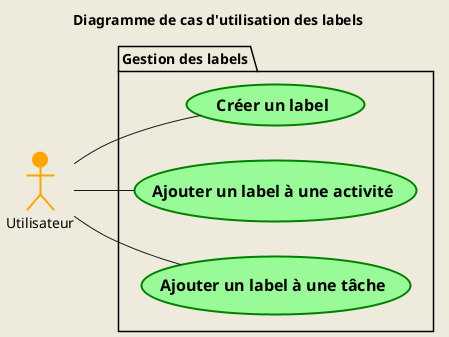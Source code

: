 @startuml UseCase5
title Diagramme de cas d'utilisation des labels

left to right direction
skinparam style strictuml
skinparam backgroundColor #EEEBDC

actor Utilisateur #Orange;line:Orange;line.bold

package "Gestion des labels" {
    usecase "== Créer un label" as UC18 #PaleGreen;line:Green;line.bold
    usecase "== Ajouter un label à une activité" as UC19 #PaleGreen;line:Green;line.bold
    usecase "== Ajouter un label à une tâche" as UC20 #PaleGreen;line:Green;line.bold
}

Utilisateur -- UC18
Utilisateur -- UC19
Utilisateur -- UC20

@enduml
